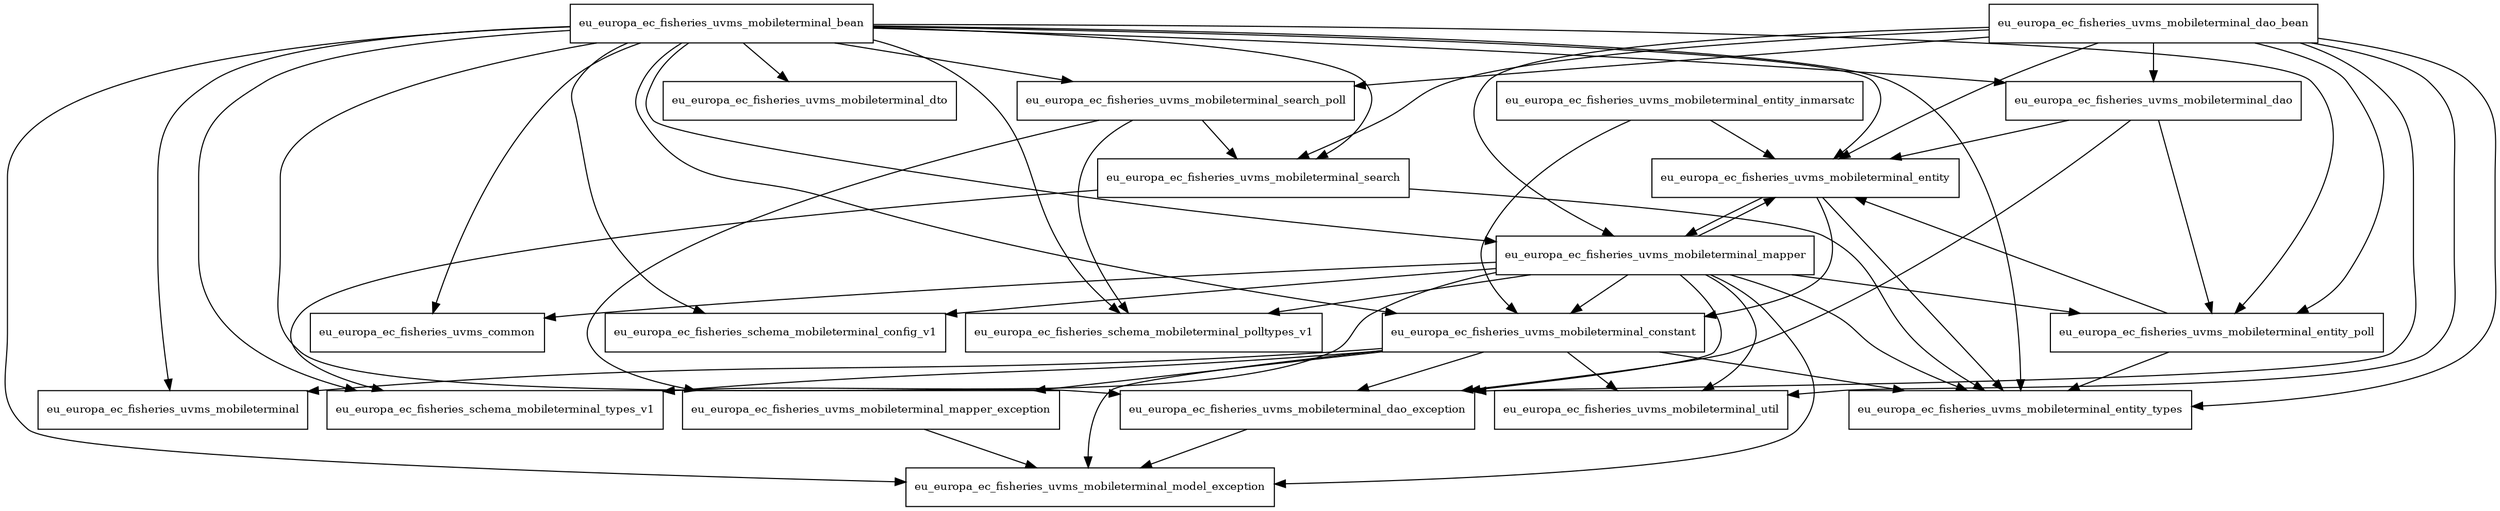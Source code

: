 digraph mobileterminal_dbaccess_domain_3_0_6_SNAPSHOT_package_dependencies {
  node [shape = box, fontsize=10.0];
  eu_europa_ec_fisheries_uvms_mobileterminal_bean -> eu_europa_ec_fisheries_schema_mobileterminal_config_v1;
  eu_europa_ec_fisheries_uvms_mobileterminal_bean -> eu_europa_ec_fisheries_schema_mobileterminal_polltypes_v1;
  eu_europa_ec_fisheries_uvms_mobileterminal_bean -> eu_europa_ec_fisheries_schema_mobileterminal_types_v1;
  eu_europa_ec_fisheries_uvms_mobileterminal_bean -> eu_europa_ec_fisheries_uvms_common;
  eu_europa_ec_fisheries_uvms_mobileterminal_bean -> eu_europa_ec_fisheries_uvms_mobileterminal;
  eu_europa_ec_fisheries_uvms_mobileterminal_bean -> eu_europa_ec_fisheries_uvms_mobileterminal_constant;
  eu_europa_ec_fisheries_uvms_mobileterminal_bean -> eu_europa_ec_fisheries_uvms_mobileterminal_dao;
  eu_europa_ec_fisheries_uvms_mobileterminal_bean -> eu_europa_ec_fisheries_uvms_mobileterminal_dao_exception;
  eu_europa_ec_fisheries_uvms_mobileterminal_bean -> eu_europa_ec_fisheries_uvms_mobileterminal_dto;
  eu_europa_ec_fisheries_uvms_mobileterminal_bean -> eu_europa_ec_fisheries_uvms_mobileterminal_entity;
  eu_europa_ec_fisheries_uvms_mobileterminal_bean -> eu_europa_ec_fisheries_uvms_mobileterminal_entity_poll;
  eu_europa_ec_fisheries_uvms_mobileterminal_bean -> eu_europa_ec_fisheries_uvms_mobileterminal_entity_types;
  eu_europa_ec_fisheries_uvms_mobileterminal_bean -> eu_europa_ec_fisheries_uvms_mobileterminal_mapper;
  eu_europa_ec_fisheries_uvms_mobileterminal_bean -> eu_europa_ec_fisheries_uvms_mobileterminal_model_exception;
  eu_europa_ec_fisheries_uvms_mobileterminal_bean -> eu_europa_ec_fisheries_uvms_mobileterminal_search;
  eu_europa_ec_fisheries_uvms_mobileterminal_bean -> eu_europa_ec_fisheries_uvms_mobileterminal_search_poll;
  eu_europa_ec_fisheries_uvms_mobileterminal_constant -> eu_europa_ec_fisheries_schema_mobileterminal_types_v1;
  eu_europa_ec_fisheries_uvms_mobileterminal_constant -> eu_europa_ec_fisheries_uvms_mobileterminal;
  eu_europa_ec_fisheries_uvms_mobileterminal_constant -> eu_europa_ec_fisheries_uvms_mobileterminal_dao_exception;
  eu_europa_ec_fisheries_uvms_mobileterminal_constant -> eu_europa_ec_fisheries_uvms_mobileterminal_entity_types;
  eu_europa_ec_fisheries_uvms_mobileterminal_constant -> eu_europa_ec_fisheries_uvms_mobileterminal_mapper_exception;
  eu_europa_ec_fisheries_uvms_mobileterminal_constant -> eu_europa_ec_fisheries_uvms_mobileterminal_model_exception;
  eu_europa_ec_fisheries_uvms_mobileterminal_constant -> eu_europa_ec_fisheries_uvms_mobileterminal_util;
  eu_europa_ec_fisheries_uvms_mobileterminal_dao -> eu_europa_ec_fisheries_uvms_mobileterminal_dao_exception;
  eu_europa_ec_fisheries_uvms_mobileterminal_dao -> eu_europa_ec_fisheries_uvms_mobileterminal_entity;
  eu_europa_ec_fisheries_uvms_mobileterminal_dao -> eu_europa_ec_fisheries_uvms_mobileterminal_entity_poll;
  eu_europa_ec_fisheries_uvms_mobileterminal_dao_bean -> eu_europa_ec_fisheries_uvms_mobileterminal_dao;
  eu_europa_ec_fisheries_uvms_mobileterminal_dao_bean -> eu_europa_ec_fisheries_uvms_mobileterminal_dao_exception;
  eu_europa_ec_fisheries_uvms_mobileterminal_dao_bean -> eu_europa_ec_fisheries_uvms_mobileterminal_entity;
  eu_europa_ec_fisheries_uvms_mobileterminal_dao_bean -> eu_europa_ec_fisheries_uvms_mobileterminal_entity_poll;
  eu_europa_ec_fisheries_uvms_mobileterminal_dao_bean -> eu_europa_ec_fisheries_uvms_mobileterminal_entity_types;
  eu_europa_ec_fisheries_uvms_mobileterminal_dao_bean -> eu_europa_ec_fisheries_uvms_mobileterminal_mapper;
  eu_europa_ec_fisheries_uvms_mobileterminal_dao_bean -> eu_europa_ec_fisheries_uvms_mobileterminal_search;
  eu_europa_ec_fisheries_uvms_mobileterminal_dao_bean -> eu_europa_ec_fisheries_uvms_mobileterminal_search_poll;
  eu_europa_ec_fisheries_uvms_mobileterminal_dao_bean -> eu_europa_ec_fisheries_uvms_mobileterminal_util;
  eu_europa_ec_fisheries_uvms_mobileterminal_dao_exception -> eu_europa_ec_fisheries_uvms_mobileterminal_model_exception;
  eu_europa_ec_fisheries_uvms_mobileterminal_entity -> eu_europa_ec_fisheries_uvms_mobileterminal_constant;
  eu_europa_ec_fisheries_uvms_mobileterminal_entity -> eu_europa_ec_fisheries_uvms_mobileterminal_entity_types;
  eu_europa_ec_fisheries_uvms_mobileterminal_entity -> eu_europa_ec_fisheries_uvms_mobileterminal_mapper;
  eu_europa_ec_fisheries_uvms_mobileterminal_entity_inmarsatc -> eu_europa_ec_fisheries_uvms_mobileterminal_constant;
  eu_europa_ec_fisheries_uvms_mobileterminal_entity_inmarsatc -> eu_europa_ec_fisheries_uvms_mobileterminal_entity;
  eu_europa_ec_fisheries_uvms_mobileterminal_entity_poll -> eu_europa_ec_fisheries_uvms_mobileterminal_entity;
  eu_europa_ec_fisheries_uvms_mobileterminal_entity_poll -> eu_europa_ec_fisheries_uvms_mobileterminal_entity_types;
  eu_europa_ec_fisheries_uvms_mobileterminal_mapper -> eu_europa_ec_fisheries_schema_mobileterminal_config_v1;
  eu_europa_ec_fisheries_uvms_mobileterminal_mapper -> eu_europa_ec_fisheries_schema_mobileterminal_polltypes_v1;
  eu_europa_ec_fisheries_uvms_mobileterminal_mapper -> eu_europa_ec_fisheries_schema_mobileterminal_types_v1;
  eu_europa_ec_fisheries_uvms_mobileterminal_mapper -> eu_europa_ec_fisheries_uvms_common;
  eu_europa_ec_fisheries_uvms_mobileterminal_mapper -> eu_europa_ec_fisheries_uvms_mobileterminal_constant;
  eu_europa_ec_fisheries_uvms_mobileterminal_mapper -> eu_europa_ec_fisheries_uvms_mobileterminal_dao_exception;
  eu_europa_ec_fisheries_uvms_mobileterminal_mapper -> eu_europa_ec_fisheries_uvms_mobileterminal_entity;
  eu_europa_ec_fisheries_uvms_mobileterminal_mapper -> eu_europa_ec_fisheries_uvms_mobileterminal_entity_poll;
  eu_europa_ec_fisheries_uvms_mobileterminal_mapper -> eu_europa_ec_fisheries_uvms_mobileterminal_entity_types;
  eu_europa_ec_fisheries_uvms_mobileterminal_mapper -> eu_europa_ec_fisheries_uvms_mobileterminal_model_exception;
  eu_europa_ec_fisheries_uvms_mobileterminal_mapper -> eu_europa_ec_fisheries_uvms_mobileterminal_util;
  eu_europa_ec_fisheries_uvms_mobileterminal_mapper_exception -> eu_europa_ec_fisheries_uvms_mobileterminal_model_exception;
  eu_europa_ec_fisheries_uvms_mobileterminal_search -> eu_europa_ec_fisheries_schema_mobileterminal_types_v1;
  eu_europa_ec_fisheries_uvms_mobileterminal_search -> eu_europa_ec_fisheries_uvms_mobileterminal_entity_types;
  eu_europa_ec_fisheries_uvms_mobileterminal_search_poll -> eu_europa_ec_fisheries_schema_mobileterminal_polltypes_v1;
  eu_europa_ec_fisheries_uvms_mobileterminal_search_poll -> eu_europa_ec_fisheries_uvms_mobileterminal_mapper_exception;
  eu_europa_ec_fisheries_uvms_mobileterminal_search_poll -> eu_europa_ec_fisheries_uvms_mobileterminal_search;
}
